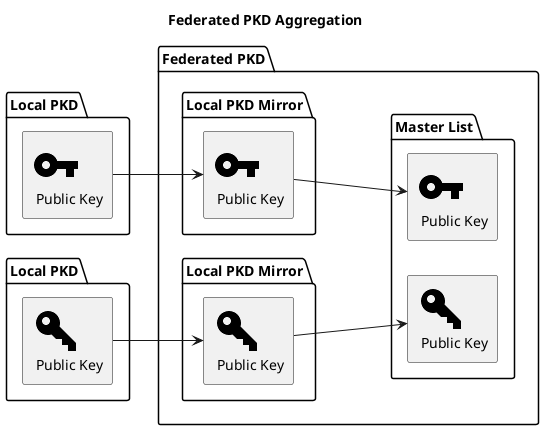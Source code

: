 @startuml
hide stereotype
!include <material/common>
!include <material/key>
!include <material/key_variant>

title Federated PKD Aggregation

left to right direction
package "Local PKD" as LP1 {
  MA_KEY(Black,1,pk1,rectangle,"Public Key")
}
package "Local PKD" as LP2 {
  MA_KEY_VARIANT(Black,1,pk2,rectangle,"Public Key")
}
package "Federated PKD"  as FPKD {
  package "Local PKD Mirror" as LP1M {
    MA_KEY(Black,1,pk1m,rectangle,"Public Key")
  }
  package "Local PKD Mirror" as LP2M {
    MA_KEY_VARIANT(Black,1,pk2m,rectangle,"Public Key")
  }
  package "Master List" as ML {
    MA_KEY(Black,1,pk1ml,rectangle,"Public Key")
    MA_KEY_VARIANT(Black,1,pk2ml,rectangle,"Public Key")
  }
}

pk1 --> pk1m
pk2 --> pk2m

pk1m -->pk1ml
pk2m --> pk2ml
@enduml